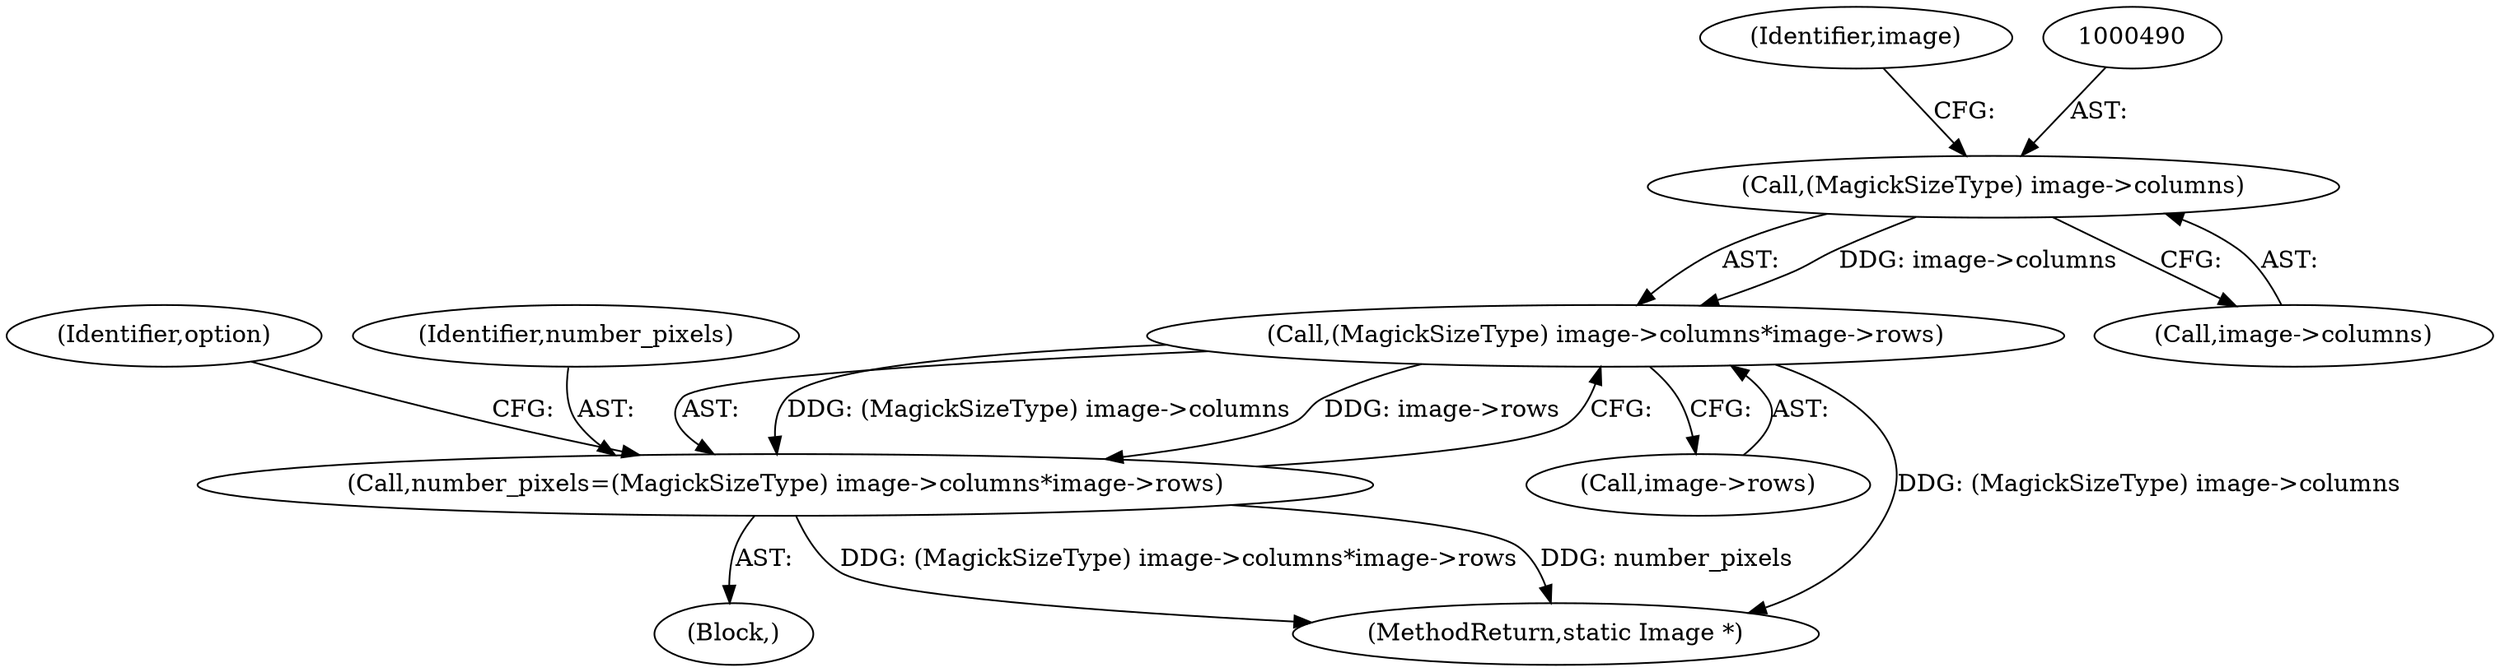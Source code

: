 digraph "0_ImageMagick_948356eec65aea91995d4b7cc487d197d2c5f602@pointer" {
"1000489" [label="(Call,(MagickSizeType) image->columns)"];
"1000488" [label="(Call,(MagickSizeType) image->columns*image->rows)"];
"1000486" [label="(Call,number_pixels=(MagickSizeType) image->columns*image->rows)"];
"1000495" [label="(Identifier,image)"];
"1000494" [label="(Call,image->rows)"];
"1000498" [label="(Identifier,option)"];
"1000491" [label="(Call,image->columns)"];
"1000487" [label="(Identifier,number_pixels)"];
"1000488" [label="(Call,(MagickSizeType) image->columns*image->rows)"];
"1000486" [label="(Call,number_pixels=(MagickSizeType) image->columns*image->rows)"];
"1000489" [label="(Call,(MagickSizeType) image->columns)"];
"1000111" [label="(Block,)"];
"1001881" [label="(MethodReturn,static Image *)"];
"1000489" -> "1000488"  [label="AST: "];
"1000489" -> "1000491"  [label="CFG: "];
"1000490" -> "1000489"  [label="AST: "];
"1000491" -> "1000489"  [label="AST: "];
"1000495" -> "1000489"  [label="CFG: "];
"1000489" -> "1000488"  [label="DDG: image->columns"];
"1000488" -> "1000486"  [label="AST: "];
"1000488" -> "1000494"  [label="CFG: "];
"1000494" -> "1000488"  [label="AST: "];
"1000486" -> "1000488"  [label="CFG: "];
"1000488" -> "1001881"  [label="DDG: (MagickSizeType) image->columns"];
"1000488" -> "1000486"  [label="DDG: (MagickSizeType) image->columns"];
"1000488" -> "1000486"  [label="DDG: image->rows"];
"1000486" -> "1000111"  [label="AST: "];
"1000487" -> "1000486"  [label="AST: "];
"1000498" -> "1000486"  [label="CFG: "];
"1000486" -> "1001881"  [label="DDG: (MagickSizeType) image->columns*image->rows"];
"1000486" -> "1001881"  [label="DDG: number_pixels"];
}
